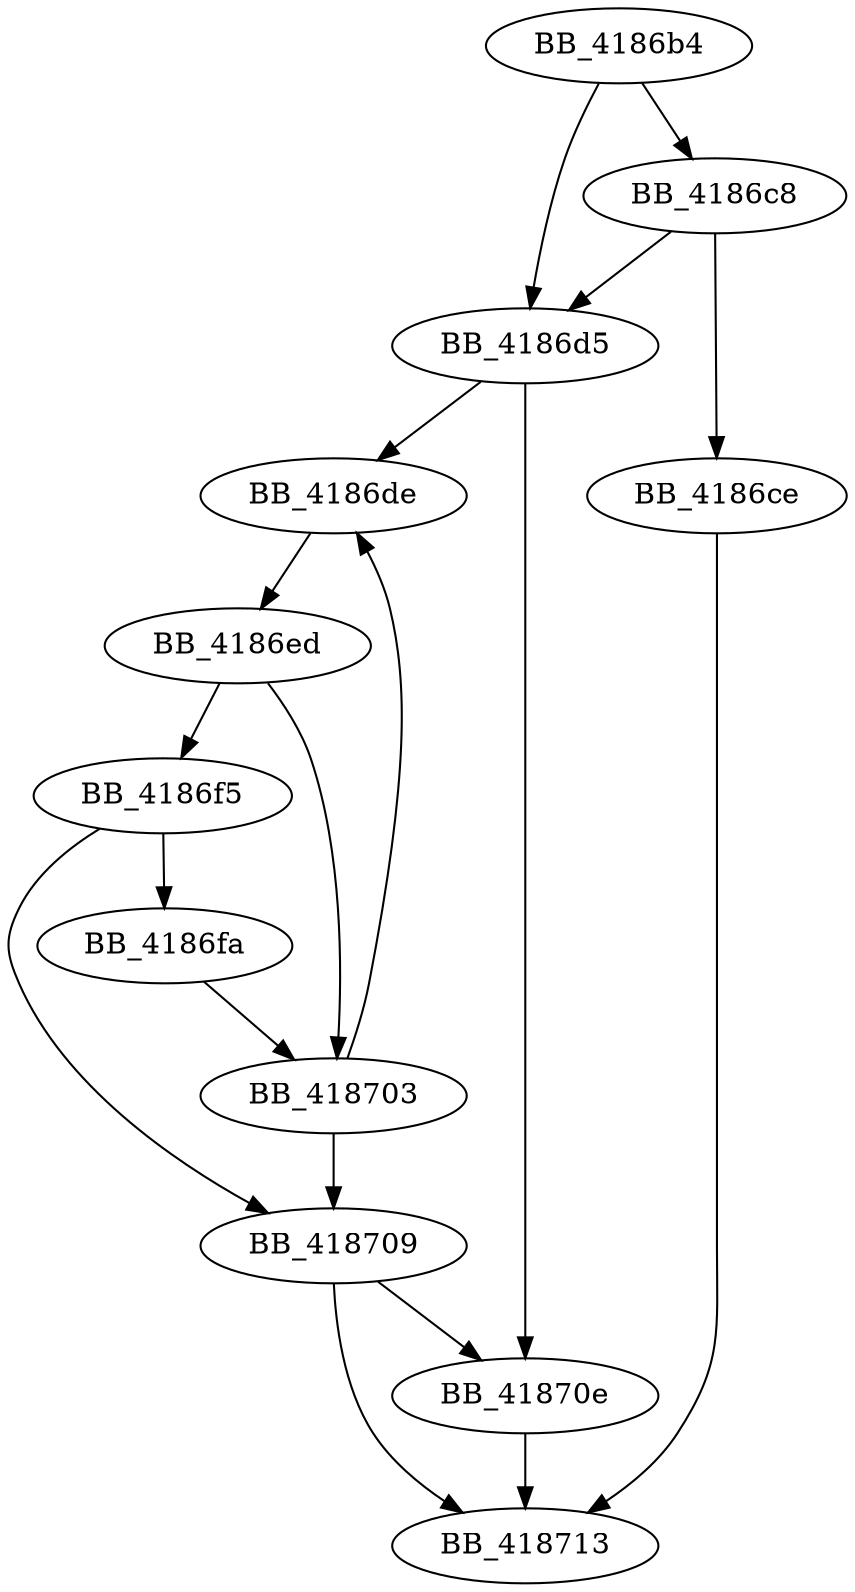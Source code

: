 DiGraph _write_string_0{
BB_4186b4->BB_4186c8
BB_4186b4->BB_4186d5
BB_4186c8->BB_4186ce
BB_4186c8->BB_4186d5
BB_4186ce->BB_418713
BB_4186d5->BB_4186de
BB_4186d5->BB_41870e
BB_4186de->BB_4186ed
BB_4186ed->BB_4186f5
BB_4186ed->BB_418703
BB_4186f5->BB_4186fa
BB_4186f5->BB_418709
BB_4186fa->BB_418703
BB_418703->BB_4186de
BB_418703->BB_418709
BB_418709->BB_41870e
BB_418709->BB_418713
BB_41870e->BB_418713
}
